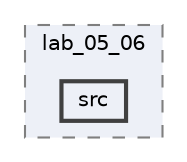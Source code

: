 digraph "pratica/lab_05_06/src"
{
 // LATEX_PDF_SIZE
  bgcolor="transparent";
  edge [fontname=Helvetica,fontsize=10,labelfontname=Helvetica,labelfontsize=10];
  node [fontname=Helvetica,fontsize=10,shape=box,height=0.2,width=0.4];
  compound=true
  subgraph clusterdir_a66691943daea896bb673c91514d19be {
    graph [ bgcolor="#edf0f7", pencolor="grey50", label="lab_05_06", fontname=Helvetica,fontsize=10 style="filled,dashed", URL="dir_a66691943daea896bb673c91514d19be.html",tooltip=""]
  dir_8bdccc3663c416828f833b9adc36429e [label="src", fillcolor="#edf0f7", color="grey25", style="filled,bold", URL="dir_8bdccc3663c416828f833b9adc36429e.html",tooltip=""];
  }
}
